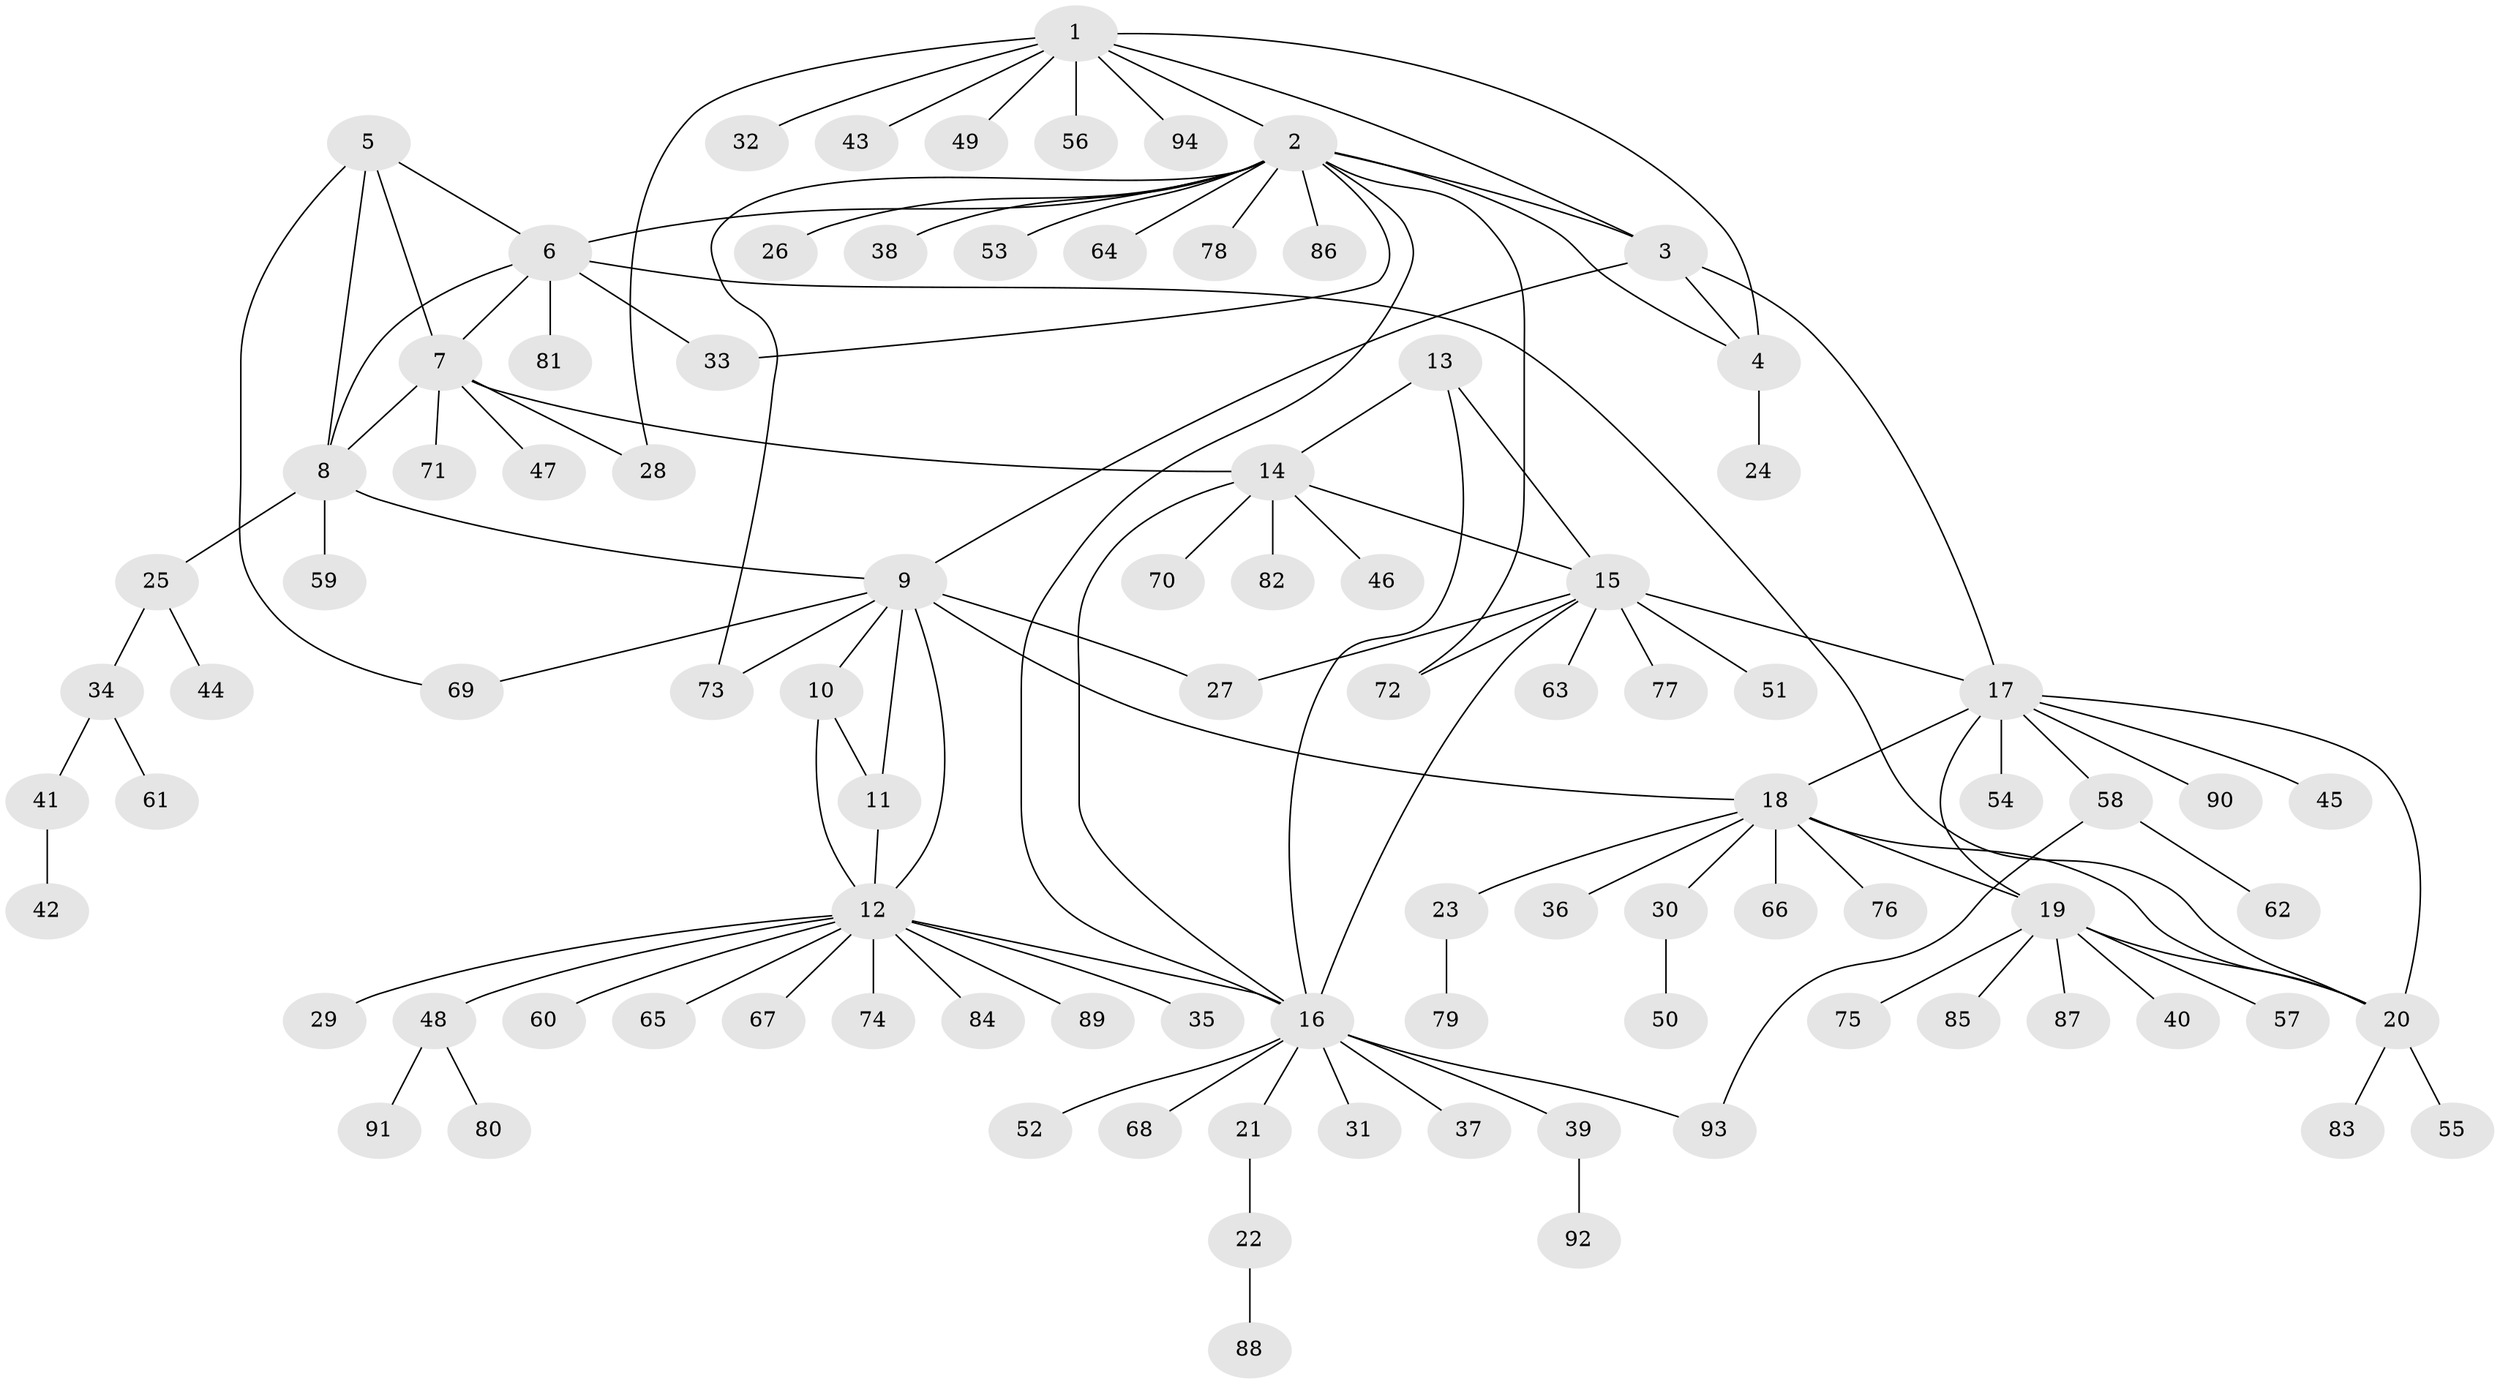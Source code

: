 // Generated by graph-tools (version 1.1) at 2025/50/03/09/25 03:50:39]
// undirected, 94 vertices, 121 edges
graph export_dot {
graph [start="1"]
  node [color=gray90,style=filled];
  1;
  2;
  3;
  4;
  5;
  6;
  7;
  8;
  9;
  10;
  11;
  12;
  13;
  14;
  15;
  16;
  17;
  18;
  19;
  20;
  21;
  22;
  23;
  24;
  25;
  26;
  27;
  28;
  29;
  30;
  31;
  32;
  33;
  34;
  35;
  36;
  37;
  38;
  39;
  40;
  41;
  42;
  43;
  44;
  45;
  46;
  47;
  48;
  49;
  50;
  51;
  52;
  53;
  54;
  55;
  56;
  57;
  58;
  59;
  60;
  61;
  62;
  63;
  64;
  65;
  66;
  67;
  68;
  69;
  70;
  71;
  72;
  73;
  74;
  75;
  76;
  77;
  78;
  79;
  80;
  81;
  82;
  83;
  84;
  85;
  86;
  87;
  88;
  89;
  90;
  91;
  92;
  93;
  94;
  1 -- 2;
  1 -- 3;
  1 -- 4;
  1 -- 28;
  1 -- 32;
  1 -- 43;
  1 -- 49;
  1 -- 56;
  1 -- 94;
  2 -- 3;
  2 -- 4;
  2 -- 6;
  2 -- 16;
  2 -- 26;
  2 -- 33;
  2 -- 38;
  2 -- 53;
  2 -- 64;
  2 -- 72;
  2 -- 73;
  2 -- 78;
  2 -- 86;
  3 -- 4;
  3 -- 9;
  3 -- 17;
  4 -- 24;
  5 -- 6;
  5 -- 7;
  5 -- 8;
  5 -- 69;
  6 -- 7;
  6 -- 8;
  6 -- 20;
  6 -- 33;
  6 -- 81;
  7 -- 8;
  7 -- 14;
  7 -- 28;
  7 -- 47;
  7 -- 71;
  8 -- 9;
  8 -- 25;
  8 -- 59;
  9 -- 10;
  9 -- 11;
  9 -- 12;
  9 -- 18;
  9 -- 27;
  9 -- 69;
  9 -- 73;
  10 -- 11;
  10 -- 12;
  11 -- 12;
  12 -- 16;
  12 -- 29;
  12 -- 35;
  12 -- 48;
  12 -- 60;
  12 -- 65;
  12 -- 67;
  12 -- 74;
  12 -- 84;
  12 -- 89;
  13 -- 14;
  13 -- 15;
  13 -- 16;
  14 -- 15;
  14 -- 16;
  14 -- 46;
  14 -- 70;
  14 -- 82;
  15 -- 16;
  15 -- 17;
  15 -- 27;
  15 -- 51;
  15 -- 63;
  15 -- 72;
  15 -- 77;
  16 -- 21;
  16 -- 31;
  16 -- 37;
  16 -- 39;
  16 -- 52;
  16 -- 68;
  16 -- 93;
  17 -- 18;
  17 -- 19;
  17 -- 20;
  17 -- 45;
  17 -- 54;
  17 -- 58;
  17 -- 90;
  18 -- 19;
  18 -- 20;
  18 -- 23;
  18 -- 30;
  18 -- 36;
  18 -- 66;
  18 -- 76;
  19 -- 20;
  19 -- 40;
  19 -- 57;
  19 -- 75;
  19 -- 85;
  19 -- 87;
  20 -- 55;
  20 -- 83;
  21 -- 22;
  22 -- 88;
  23 -- 79;
  25 -- 34;
  25 -- 44;
  30 -- 50;
  34 -- 41;
  34 -- 61;
  39 -- 92;
  41 -- 42;
  48 -- 80;
  48 -- 91;
  58 -- 62;
  58 -- 93;
}
